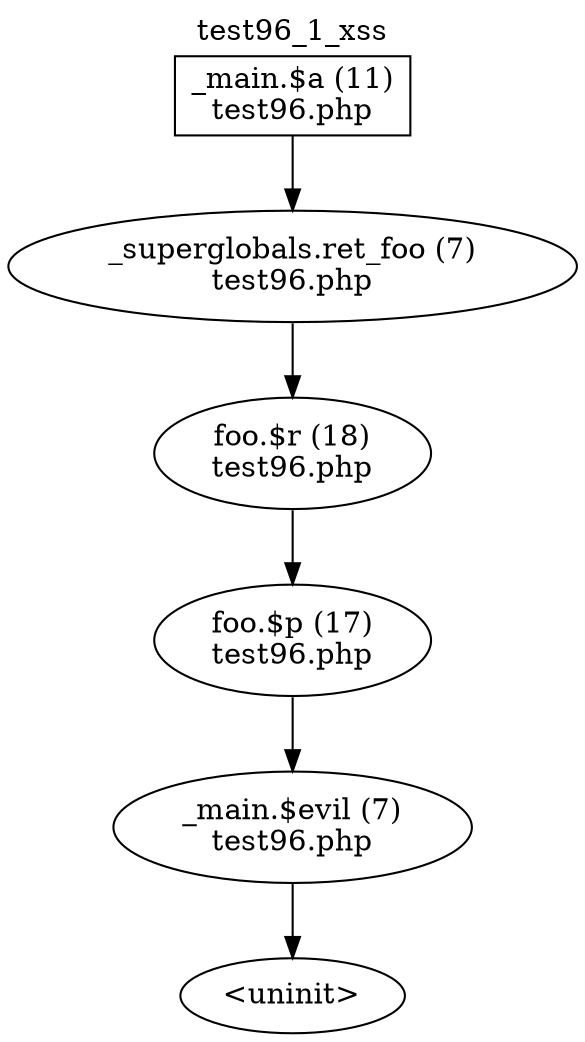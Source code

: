digraph cfg {
  label="test96_1_xss";
  labelloc=t;
  n1 [shape=box, label="_main.$a (11)\ntest96.php"];
  n2 [shape=ellipse, label="_superglobals.ret_foo (7)\ntest96.php"];
  n3 [shape=ellipse, label="foo.$r (18)\ntest96.php"];
  n4 [shape=ellipse, label="foo.$p (17)\ntest96.php"];
  n5 [shape=ellipse, label="_main.$evil (7)\ntest96.php"];
  n6 [shape=ellipse, label="<uninit>"];
  n1 -> n2;
  n2 -> n3;
  n3 -> n4;
  n4 -> n5;
  n5 -> n6;
}

